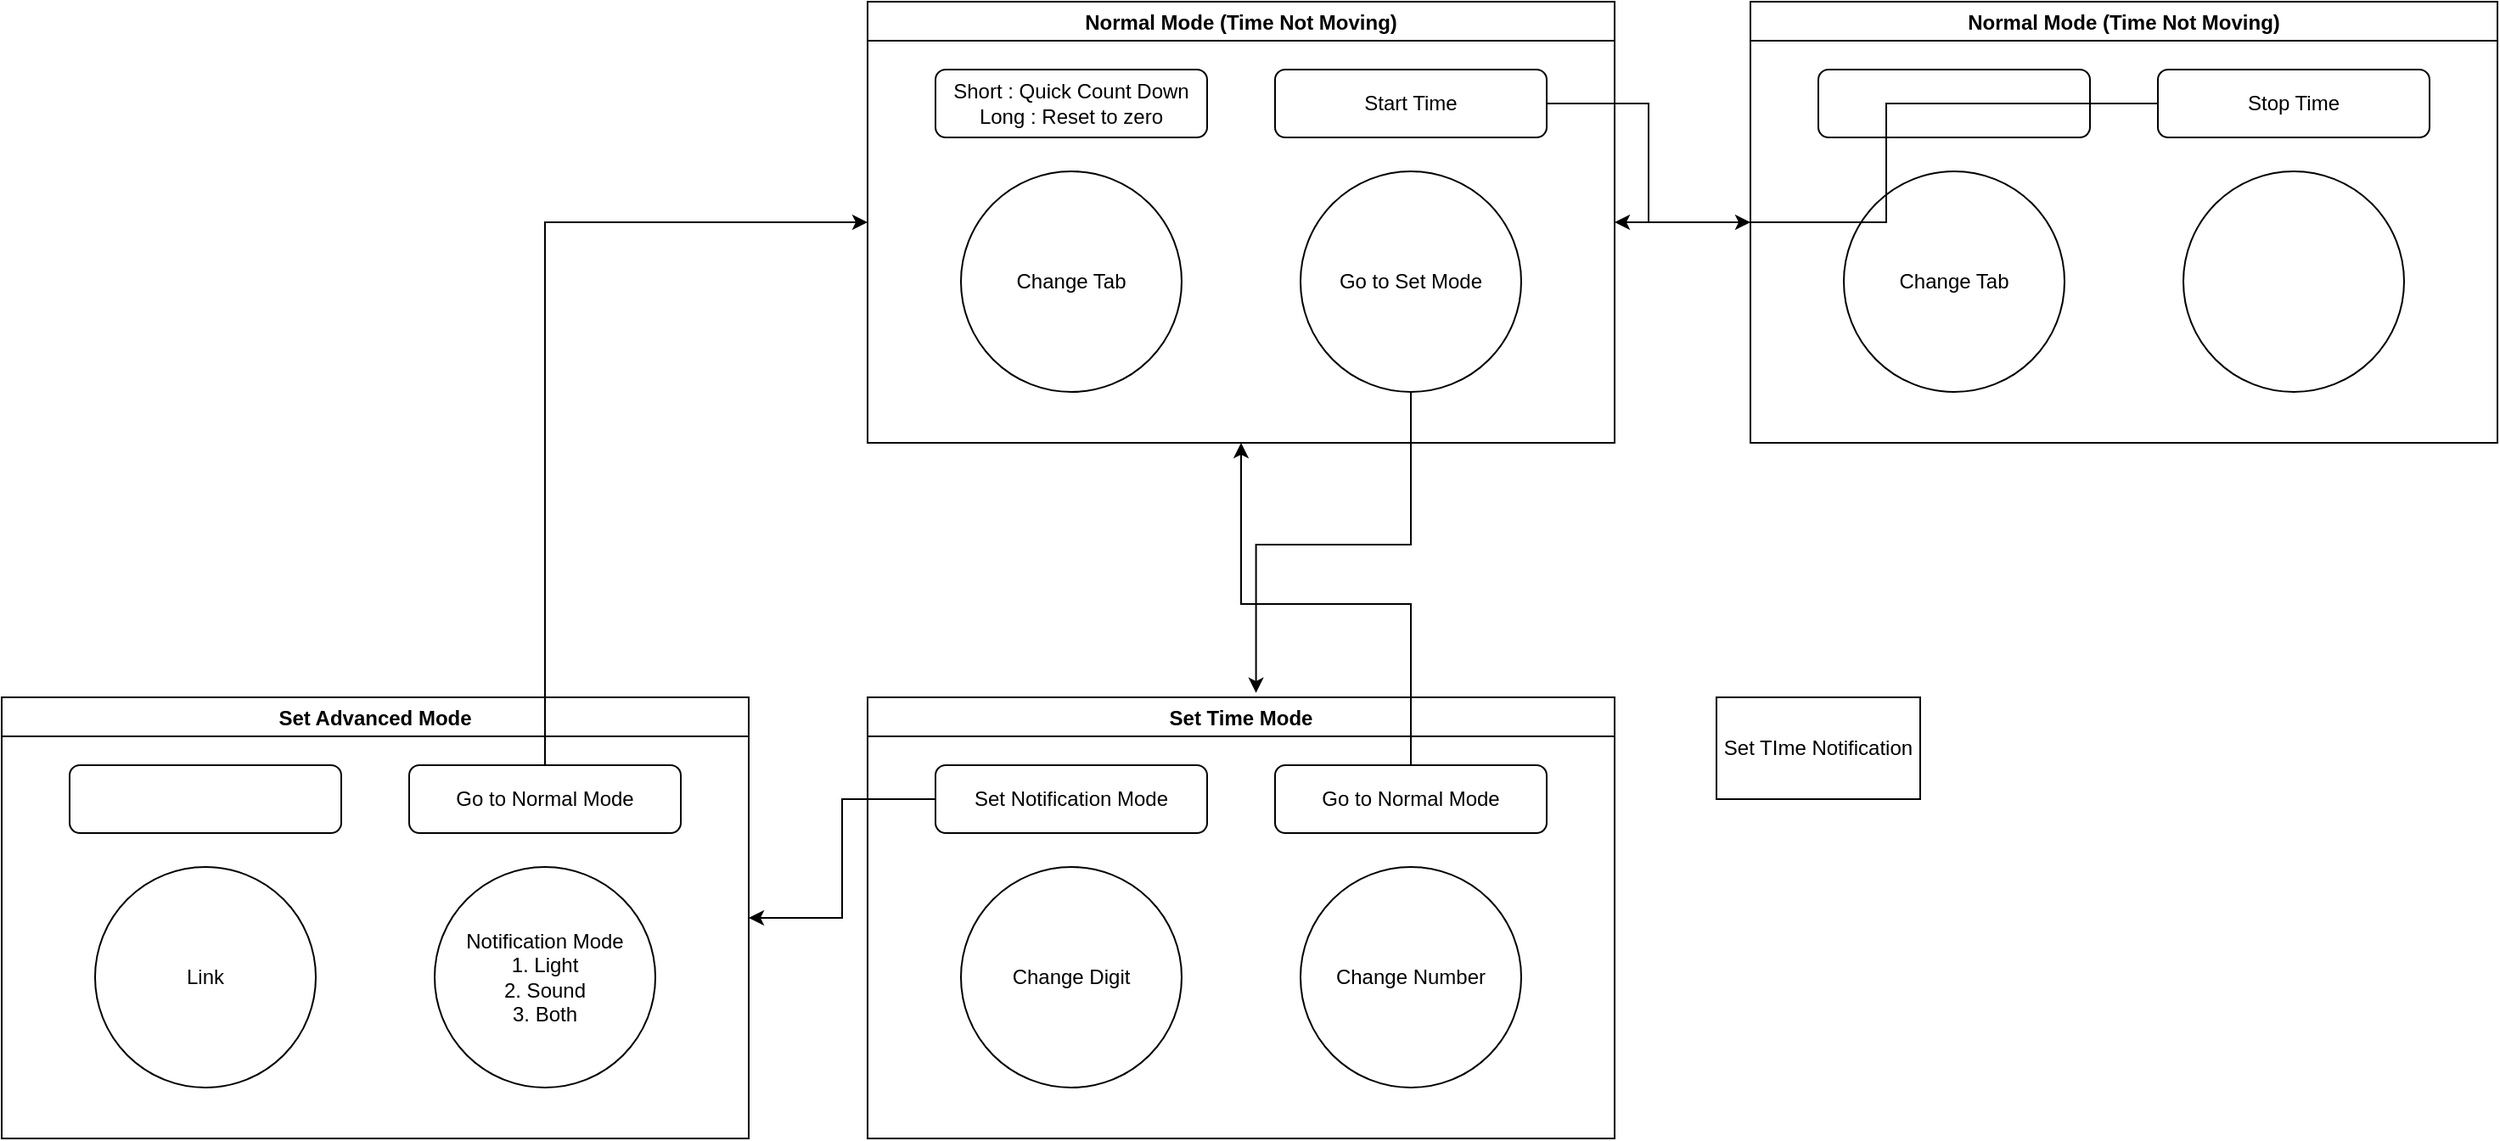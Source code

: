 <mxfile version="15.8.7" type="device"><diagram id="C5RBs43oDa-KdzZeNtuy" name="Page-1"><mxGraphModel dx="2249" dy="865" grid="1" gridSize="10" guides="1" tooltips="1" connect="1" arrows="1" fold="1" page="1" pageScale="1" pageWidth="827" pageHeight="1169" math="0" shadow="0"><root><mxCell id="WIyWlLk6GJQsqaUBKTNV-0"/><mxCell id="WIyWlLk6GJQsqaUBKTNV-1" parent="WIyWlLk6GJQsqaUBKTNV-0"/><mxCell id="PDmhGTlI3vt2zS2Dz738-0" value="Normal Mode (Time Not Moving)" style="swimlane;" vertex="1" parent="WIyWlLk6GJQsqaUBKTNV-1"><mxGeometry x="120" y="120" width="440" height="260" as="geometry"/></mxCell><mxCell id="PDmhGTlI3vt2zS2Dz738-4" value="Start Time" style="rounded=1;whiteSpace=wrap;html=1;" vertex="1" parent="PDmhGTlI3vt2zS2Dz738-0"><mxGeometry x="240" y="40" width="160" height="40" as="geometry"/></mxCell><mxCell id="PDmhGTlI3vt2zS2Dz738-5" value="Short : Quick Count Down&lt;br&gt;Long : Reset to zero" style="rounded=1;whiteSpace=wrap;html=1;" vertex="1" parent="PDmhGTlI3vt2zS2Dz738-0"><mxGeometry x="40" y="40" width="160" height="40" as="geometry"/></mxCell><mxCell id="PDmhGTlI3vt2zS2Dz738-9" value="Change Tab" style="ellipse;whiteSpace=wrap;html=1;aspect=fixed;" vertex="1" parent="PDmhGTlI3vt2zS2Dz738-0"><mxGeometry x="55" y="100" width="130" height="130" as="geometry"/></mxCell><mxCell id="PDmhGTlI3vt2zS2Dz738-10" value="Go to Set Mode" style="ellipse;whiteSpace=wrap;html=1;aspect=fixed;" vertex="1" parent="PDmhGTlI3vt2zS2Dz738-0"><mxGeometry x="255" y="100" width="130" height="130" as="geometry"/></mxCell><mxCell id="PDmhGTlI3vt2zS2Dz738-11" value="Set Time Mode" style="swimlane;" vertex="1" parent="WIyWlLk6GJQsqaUBKTNV-1"><mxGeometry x="120" y="530" width="440" height="260" as="geometry"/></mxCell><mxCell id="PDmhGTlI3vt2zS2Dz738-12" value="Go to Normal Mode" style="rounded=1;whiteSpace=wrap;html=1;" vertex="1" parent="PDmhGTlI3vt2zS2Dz738-11"><mxGeometry x="240" y="40" width="160" height="40" as="geometry"/></mxCell><mxCell id="PDmhGTlI3vt2zS2Dz738-13" value="Set Notification Mode" style="rounded=1;whiteSpace=wrap;html=1;" vertex="1" parent="PDmhGTlI3vt2zS2Dz738-11"><mxGeometry x="40" y="40" width="160" height="40" as="geometry"/></mxCell><mxCell id="PDmhGTlI3vt2zS2Dz738-14" value="Change Digit" style="ellipse;whiteSpace=wrap;html=1;aspect=fixed;" vertex="1" parent="PDmhGTlI3vt2zS2Dz738-11"><mxGeometry x="55" y="100" width="130" height="130" as="geometry"/></mxCell><mxCell id="PDmhGTlI3vt2zS2Dz738-15" value="Change Number" style="ellipse;whiteSpace=wrap;html=1;aspect=fixed;" vertex="1" parent="PDmhGTlI3vt2zS2Dz738-11"><mxGeometry x="255" y="100" width="130" height="130" as="geometry"/></mxCell><mxCell id="PDmhGTlI3vt2zS2Dz738-21" style="edgeStyle=orthogonalEdgeStyle;rounded=0;orthogonalLoop=1;jettySize=auto;html=1;exitX=0.5;exitY=1;exitDx=0;exitDy=0;entryX=0.52;entryY=-0.01;entryDx=0;entryDy=0;entryPerimeter=0;" edge="1" parent="WIyWlLk6GJQsqaUBKTNV-1" source="PDmhGTlI3vt2zS2Dz738-10" target="PDmhGTlI3vt2zS2Dz738-11"><mxGeometry relative="1" as="geometry"/></mxCell><mxCell id="PDmhGTlI3vt2zS2Dz738-22" value="Set TIme Notification" style="rounded=0;whiteSpace=wrap;html=1;" vertex="1" parent="WIyWlLk6GJQsqaUBKTNV-1"><mxGeometry x="620" y="530" width="120" height="60" as="geometry"/></mxCell><mxCell id="PDmhGTlI3vt2zS2Dz738-24" style="edgeStyle=orthogonalEdgeStyle;rounded=0;orthogonalLoop=1;jettySize=auto;html=1;exitX=0;exitY=0.5;exitDx=0;exitDy=0;entryX=1;entryY=0.5;entryDx=0;entryDy=0;" edge="1" parent="WIyWlLk6GJQsqaUBKTNV-1" source="PDmhGTlI3vt2zS2Dz738-13" target="PDmhGTlI3vt2zS2Dz738-26"><mxGeometry relative="1" as="geometry"><mxPoint x="60" y="590" as="targetPoint"/></mxGeometry></mxCell><mxCell id="PDmhGTlI3vt2zS2Dz738-25" style="edgeStyle=orthogonalEdgeStyle;rounded=0;orthogonalLoop=1;jettySize=auto;html=1;exitX=0.5;exitY=0;exitDx=0;exitDy=0;entryX=0.5;entryY=1;entryDx=0;entryDy=0;" edge="1" parent="WIyWlLk6GJQsqaUBKTNV-1" source="PDmhGTlI3vt2zS2Dz738-12" target="PDmhGTlI3vt2zS2Dz738-0"><mxGeometry relative="1" as="geometry"/></mxCell><mxCell id="PDmhGTlI3vt2zS2Dz738-26" value="Set Advanced Mode" style="swimlane;" vertex="1" parent="WIyWlLk6GJQsqaUBKTNV-1"><mxGeometry x="-390" y="530" width="440" height="260" as="geometry"/></mxCell><mxCell id="PDmhGTlI3vt2zS2Dz738-27" value="Go to Normal Mode" style="rounded=1;whiteSpace=wrap;html=1;" vertex="1" parent="PDmhGTlI3vt2zS2Dz738-26"><mxGeometry x="240" y="40" width="160" height="40" as="geometry"/></mxCell><mxCell id="PDmhGTlI3vt2zS2Dz738-28" value="" style="rounded=1;whiteSpace=wrap;html=1;" vertex="1" parent="PDmhGTlI3vt2zS2Dz738-26"><mxGeometry x="40" y="40" width="160" height="40" as="geometry"/></mxCell><mxCell id="PDmhGTlI3vt2zS2Dz738-29" value="Link" style="ellipse;whiteSpace=wrap;html=1;aspect=fixed;" vertex="1" parent="PDmhGTlI3vt2zS2Dz738-26"><mxGeometry x="55" y="100" width="130" height="130" as="geometry"/></mxCell><mxCell id="PDmhGTlI3vt2zS2Dz738-30" value="Notification Mode&lt;br&gt;1. Light&lt;br&gt;2. Sound&lt;br&gt;3. Both" style="ellipse;whiteSpace=wrap;html=1;aspect=fixed;" vertex="1" parent="PDmhGTlI3vt2zS2Dz738-26"><mxGeometry x="255" y="100" width="130" height="130" as="geometry"/></mxCell><mxCell id="PDmhGTlI3vt2zS2Dz738-31" style="edgeStyle=orthogonalEdgeStyle;rounded=0;orthogonalLoop=1;jettySize=auto;html=1;exitX=0.5;exitY=0;exitDx=0;exitDy=0;entryX=0;entryY=0.5;entryDx=0;entryDy=0;" edge="1" parent="WIyWlLk6GJQsqaUBKTNV-1" source="PDmhGTlI3vt2zS2Dz738-27" target="PDmhGTlI3vt2zS2Dz738-0"><mxGeometry relative="1" as="geometry"/></mxCell><mxCell id="PDmhGTlI3vt2zS2Dz738-32" value="Normal Mode (Time Not Moving)" style="swimlane;" vertex="1" parent="WIyWlLk6GJQsqaUBKTNV-1"><mxGeometry x="640" y="120" width="440" height="260" as="geometry"/></mxCell><mxCell id="PDmhGTlI3vt2zS2Dz738-33" value="Stop Time" style="rounded=1;whiteSpace=wrap;html=1;" vertex="1" parent="PDmhGTlI3vt2zS2Dz738-32"><mxGeometry x="240" y="40" width="160" height="40" as="geometry"/></mxCell><mxCell id="PDmhGTlI3vt2zS2Dz738-34" value="" style="rounded=1;whiteSpace=wrap;html=1;" vertex="1" parent="PDmhGTlI3vt2zS2Dz738-32"><mxGeometry x="40" y="40" width="160" height="40" as="geometry"/></mxCell><mxCell id="PDmhGTlI3vt2zS2Dz738-35" value="Change Tab" style="ellipse;whiteSpace=wrap;html=1;aspect=fixed;" vertex="1" parent="PDmhGTlI3vt2zS2Dz738-32"><mxGeometry x="55" y="100" width="130" height="130" as="geometry"/></mxCell><mxCell id="PDmhGTlI3vt2zS2Dz738-36" value="" style="ellipse;whiteSpace=wrap;html=1;aspect=fixed;" vertex="1" parent="PDmhGTlI3vt2zS2Dz738-32"><mxGeometry x="255" y="100" width="130" height="130" as="geometry"/></mxCell><mxCell id="PDmhGTlI3vt2zS2Dz738-38" style="edgeStyle=orthogonalEdgeStyle;rounded=0;orthogonalLoop=1;jettySize=auto;html=1;exitX=1;exitY=0.5;exitDx=0;exitDy=0;entryX=0;entryY=0.5;entryDx=0;entryDy=0;" edge="1" parent="WIyWlLk6GJQsqaUBKTNV-1" source="PDmhGTlI3vt2zS2Dz738-4" target="PDmhGTlI3vt2zS2Dz738-32"><mxGeometry relative="1" as="geometry"/></mxCell><mxCell id="PDmhGTlI3vt2zS2Dz738-39" style="edgeStyle=orthogonalEdgeStyle;rounded=0;orthogonalLoop=1;jettySize=auto;html=1;exitX=0;exitY=0.5;exitDx=0;exitDy=0;entryX=1;entryY=0.5;entryDx=0;entryDy=0;" edge="1" parent="WIyWlLk6GJQsqaUBKTNV-1" source="PDmhGTlI3vt2zS2Dz738-33" target="PDmhGTlI3vt2zS2Dz738-0"><mxGeometry relative="1" as="geometry"/></mxCell></root></mxGraphModel></diagram></mxfile>